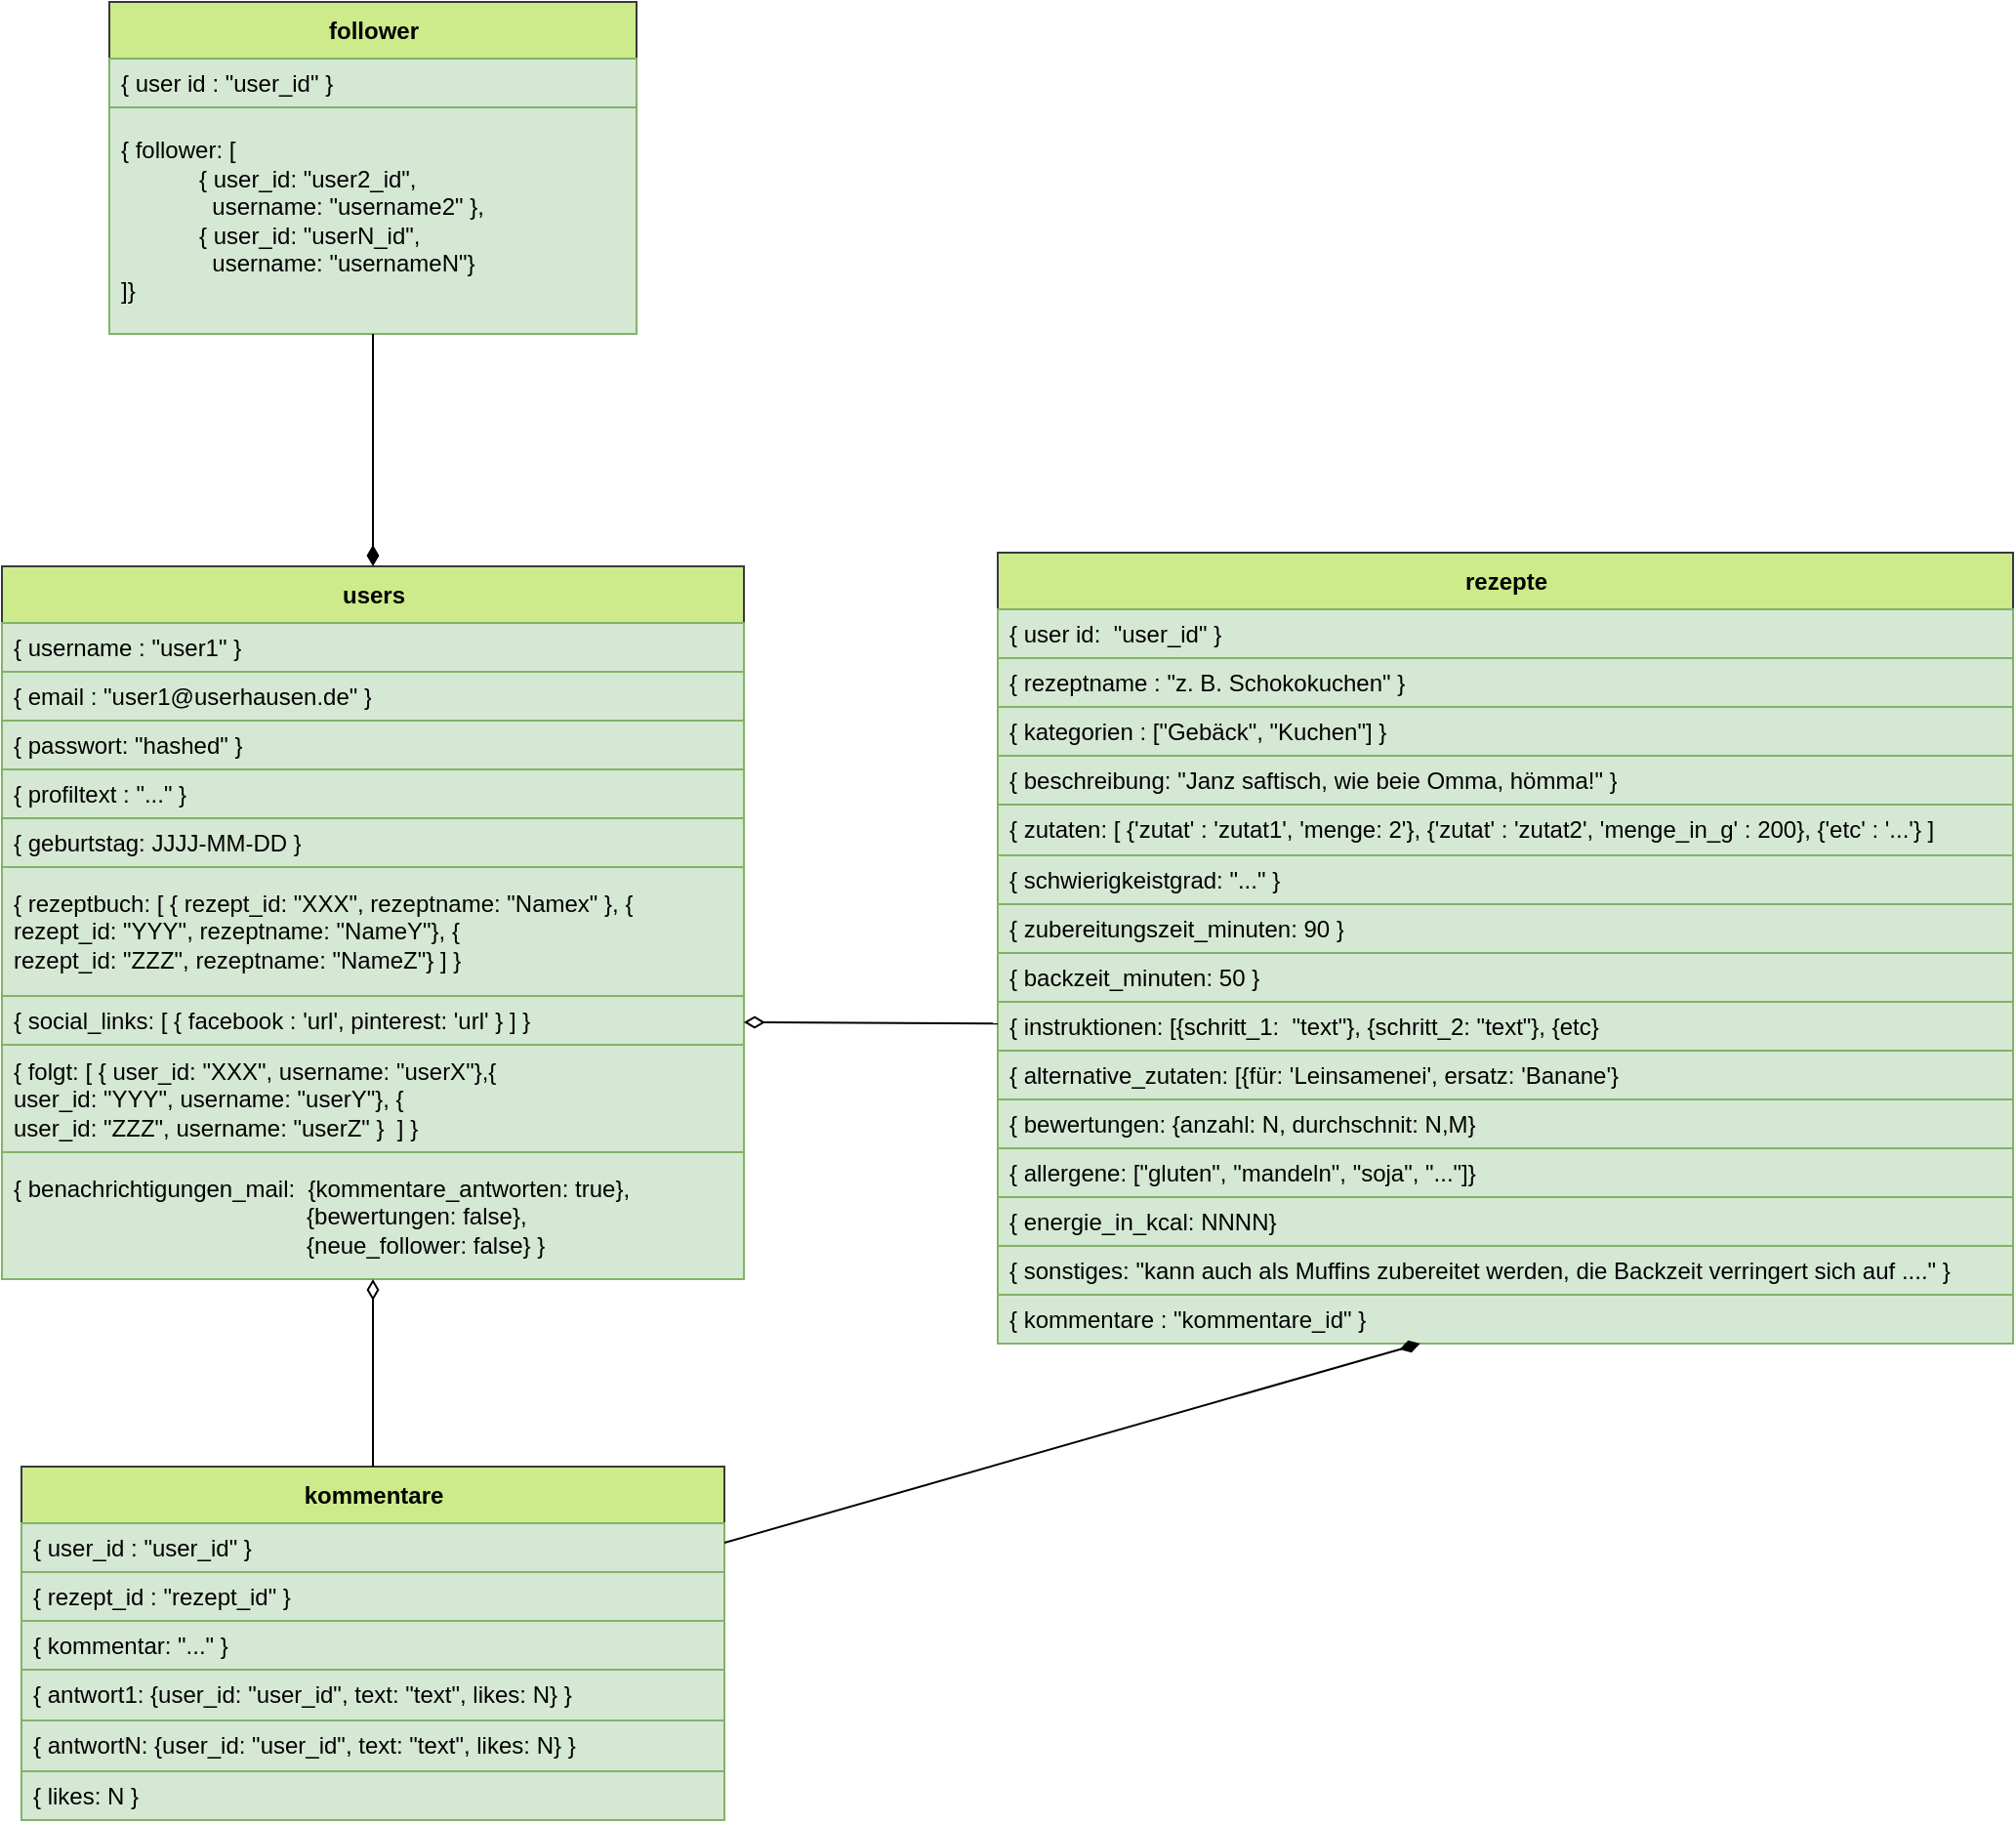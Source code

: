 <mxfile>
    <diagram id="D4_RKNdQsql9P3LpVE2z" name="Seite-1">
        <mxGraphModel dx="1370" dy="1653" grid="1" gridSize="10" guides="1" tooltips="1" connect="1" arrows="1" fold="1" page="1" pageScale="1" pageWidth="827" pageHeight="1169" background="#ffffff" math="0" shadow="0">
            <root>
                <mxCell id="0"/>
                <mxCell id="1" parent="0"/>
                <mxCell id="13" value="users" style="swimlane;fontStyle=1;align=center;verticalAlign=middle;childLayout=stackLayout;horizontal=1;startSize=29;horizontalStack=0;resizeParent=1;resizeParentMax=0;resizeLast=0;collapsible=0;marginBottom=0;html=1;fillColor=#cdeb8b;strokeColor=#36393d;" parent="1" vertex="1">
                    <mxGeometry y="9" width="380" height="365" as="geometry"/>
                </mxCell>
                <mxCell id="33" value="{ username : &quot;user1&quot; }" style="text;html=1;strokeColor=#82b366;fillColor=#d5e8d4;align=left;verticalAlign=middle;spacingLeft=4;spacingRight=4;overflow=hidden;rotatable=0;points=[[0,0.5],[1,0.5]];portConstraint=eastwest;" parent="13" vertex="1">
                    <mxGeometry y="29" width="380" height="25" as="geometry"/>
                </mxCell>
                <mxCell id="84" value="{ email : &quot;user1@userhausen.de&quot; }" style="text;html=1;strokeColor=#82b366;fillColor=#d5e8d4;align=left;verticalAlign=middle;spacingLeft=4;spacingRight=4;overflow=hidden;rotatable=0;points=[[0,0.5],[1,0.5]];portConstraint=eastwest;" parent="13" vertex="1">
                    <mxGeometry y="54" width="380" height="25" as="geometry"/>
                </mxCell>
                <mxCell id="83" value="{ passwort: &quot;hashed&quot; }" style="text;html=1;strokeColor=#82b366;fillColor=#d5e8d4;align=left;verticalAlign=middle;spacingLeft=4;spacingRight=4;overflow=hidden;rotatable=0;points=[[0,0.5],[1,0.5]];portConstraint=eastwest;" parent="13" vertex="1">
                    <mxGeometry y="79" width="380" height="25" as="geometry"/>
                </mxCell>
                <mxCell id="14" value="{ profiltext : &quot;...&quot; }" style="text;html=1;strokeColor=#82b366;fillColor=#d5e8d4;align=left;verticalAlign=middle;spacingLeft=4;spacingRight=4;overflow=hidden;rotatable=0;points=[[0,0.5],[1,0.5]];portConstraint=eastwest;" parent="13" vertex="1">
                    <mxGeometry y="104" width="380" height="25" as="geometry"/>
                </mxCell>
                <mxCell id="47" value="{ geburtstag: JJJJ-MM-DD }" style="text;html=1;strokeColor=#82b366;fillColor=#d5e8d4;align=left;verticalAlign=middle;spacingLeft=4;spacingRight=4;overflow=hidden;rotatable=0;points=[[0,0.5],[1,0.5]];portConstraint=eastwest;" parent="13" vertex="1">
                    <mxGeometry y="129" width="380" height="25" as="geometry"/>
                </mxCell>
                <mxCell id="16" value="{ rezeptbuch: [ { rezept_id: &quot;XXX&quot;, rezeptname: &quot;Namex&quot; }, {&lt;br&gt;rezept_id: &quot;YYY&quot;, rezeptname: &quot;NameY&quot;}, {&lt;br&gt;rezept_id: &quot;ZZZ&quot;, rezeptname: &quot;NameZ&quot;} ] }" style="text;html=1;strokeColor=#82b366;fillColor=#d5e8d4;align=left;verticalAlign=middle;spacingLeft=4;spacingRight=4;overflow=hidden;rotatable=0;points=[[0,0.5],[1,0.5]];portConstraint=eastwest;" parent="13" vertex="1">
                    <mxGeometry y="154" width="380" height="66" as="geometry"/>
                </mxCell>
                <mxCell id="48" value="{ social_links: [ { facebook : 'url', pinterest: 'url' } ] }" style="text;html=1;strokeColor=#82b366;fillColor=#d5e8d4;align=left;verticalAlign=middle;spacingLeft=4;spacingRight=4;overflow=hidden;rotatable=0;points=[[0,0.5],[1,0.5]];portConstraint=eastwest;" parent="13" vertex="1">
                    <mxGeometry y="220" width="380" height="25" as="geometry"/>
                </mxCell>
                <mxCell id="82" value="{ folgt: [ { user_id: &quot;XXX&quot;, username: &quot;userX&quot;},{&lt;br&gt;user_id: &quot;YYY&quot;, username: &quot;userY&quot;}, {&lt;br&gt;user_id: &quot;ZZZ&quot;, username: &quot;userZ&quot; }&amp;nbsp;&amp;nbsp;] }" style="text;html=1;strokeColor=#82b366;fillColor=#d5e8d4;align=left;verticalAlign=middle;spacingLeft=4;spacingRight=4;overflow=hidden;rotatable=0;points=[[0,0.5],[1,0.5]];portConstraint=eastwest;" parent="13" vertex="1">
                    <mxGeometry y="245" width="380" height="55" as="geometry"/>
                </mxCell>
                <mxCell id="85" value="{ benachrichtigungen_mail:&amp;nbsp;&lt;span style=&quot;border-color: var(--border-color);&quot;&gt;&#9;&lt;/span&gt;{kommentare_antworten: true},&lt;br style=&quot;border-color: var(--border-color);&quot;&gt;&lt;span style=&quot;border-color: var(--border-color);&quot;&gt;&#9;&lt;/span&gt;&lt;span style=&quot;border-color: var(--border-color);&quot;&gt;&#9;&lt;/span&gt;&lt;span style=&quot;border-color: var(--border-color);&quot;&gt;&#9;&lt;/span&gt;&lt;span style=&quot;border-color: var(--border-color);&quot;&gt;&#9;&lt;/span&gt;&lt;span style=&quot;border-color: var(--border-color);&quot;&gt;&#9;&lt;span style=&quot;border-color: var(--border-color);&quot;&gt;&#9;&lt;/span&gt;&lt;/span&gt;&lt;span style=&quot;white-space: pre;&quot;&gt;&#9;&lt;/span&gt;&lt;span style=&quot;white-space: pre;&quot;&gt;&#9;&lt;/span&gt;&lt;span style=&quot;white-space: pre;&quot;&gt;&#9;&lt;/span&gt;&lt;span style=&quot;white-space: pre;&quot;&gt;&#9;&lt;/span&gt;&lt;span style=&quot;white-space: pre;&quot;&gt;&#9;&lt;/span&gt;&amp;nbsp; &amp;nbsp; &amp;nbsp;{bewertungen: false},&lt;br style=&quot;border-color: var(--border-color);&quot;&gt;&lt;span style=&quot;border-color: var(--border-color);&quot;&gt;&#9;&lt;/span&gt;&lt;span style=&quot;border-color: var(--border-color);&quot;&gt;&#9;&lt;/span&gt;&lt;span style=&quot;border-color: var(--border-color);&quot;&gt;&#9;&lt;/span&gt;&lt;span style=&quot;border-color: var(--border-color);&quot;&gt;&#9;&lt;/span&gt;&lt;span style=&quot;border-color: var(--border-color);&quot;&gt;&#9;&lt;span style=&quot;border-color: var(--border-color);&quot;&gt;&#9;&lt;/span&gt;&lt;/span&gt;&lt;span style=&quot;white-space: pre;&quot;&gt;&#9;&lt;/span&gt;&lt;span style=&quot;white-space: pre;&quot;&gt;&#9;&lt;/span&gt;&lt;span style=&quot;white-space: pre;&quot;&gt;&#9;&lt;/span&gt;&lt;span style=&quot;white-space: pre;&quot;&gt;&#9;&lt;/span&gt;&lt;span style=&quot;white-space: pre;&quot;&gt;&#9;&lt;/span&gt;&amp;nbsp; &amp;nbsp; &amp;nbsp;{neue_follower: false} }" style="text;html=1;strokeColor=#82b366;fillColor=#d5e8d4;align=left;verticalAlign=middle;spacingLeft=4;spacingRight=4;overflow=hidden;rotatable=0;points=[[0,0.5],[1,0.5]];portConstraint=eastwest;" parent="13" vertex="1">
                    <mxGeometry y="300" width="380" height="65" as="geometry"/>
                </mxCell>
                <mxCell id="17" value="follower" style="swimlane;fontStyle=1;align=center;verticalAlign=middle;childLayout=stackLayout;horizontal=1;startSize=29;horizontalStack=0;resizeParent=1;resizeParentMax=0;resizeLast=0;collapsible=0;marginBottom=0;html=1;fillColor=#cdeb8b;strokeColor=#36393d;" parent="1" vertex="1">
                    <mxGeometry x="55" y="-280" width="270" height="170" as="geometry"/>
                </mxCell>
                <mxCell id="18" value="{ user id : &quot;user_id&quot; }" style="text;html=1;strokeColor=#82b366;fillColor=#d5e8d4;align=left;verticalAlign=middle;spacingLeft=4;spacingRight=4;overflow=hidden;rotatable=0;points=[[0,0.5],[1,0.5]];portConstraint=eastwest;" parent="17" vertex="1">
                    <mxGeometry y="29" width="270" height="25" as="geometry"/>
                </mxCell>
                <mxCell id="19" value="{ follower: [&lt;br&gt;&lt;span style=&quot;&quot;&gt;&#9;&lt;/span&gt;&lt;span style=&quot;&quot;&gt;&#9;&lt;/span&gt;&lt;span style=&quot;&quot;&gt;&#9;&lt;/span&gt;&lt;blockquote style=&quot;margin: 0 0 0 40px; border: none; padding: 0px;&quot;&gt;{ user_id: &quot;user2_id&quot;,&lt;br&gt; &amp;nbsp; username: &quot;username2&quot; },&lt;br&gt;{ user_id: &quot;userN_id&quot;,&lt;br&gt;&amp;nbsp; username: &quot;usernameN&quot;}&lt;/blockquote&gt;]}" style="text;html=1;strokeColor=#82b366;fillColor=#d5e8d4;align=left;verticalAlign=middle;spacingLeft=4;spacingRight=4;overflow=hidden;rotatable=0;points=[[0,0.5],[1,0.5]];portConstraint=eastwest;" parent="17" vertex="1">
                    <mxGeometry y="54" width="270" height="116" as="geometry"/>
                </mxCell>
                <mxCell id="34" value="rezepte" style="swimlane;fontStyle=1;align=center;verticalAlign=middle;childLayout=stackLayout;horizontal=1;startSize=29;horizontalStack=0;resizeParent=1;resizeParentMax=0;resizeLast=0;collapsible=0;marginBottom=0;html=1;fillColor=#cdeb8b;strokeColor=#36393d;" parent="1" vertex="1">
                    <mxGeometry x="510" y="2" width="520" height="405" as="geometry"/>
                </mxCell>
                <mxCell id="35" value="{ user id:&amp;nbsp; &quot;user_id&quot; }" style="text;html=1;strokeColor=#82b366;fillColor=#d5e8d4;align=left;verticalAlign=middle;spacingLeft=4;spacingRight=4;overflow=hidden;rotatable=0;points=[[0,0.5],[1,0.5]];portConstraint=eastwest;" parent="34" vertex="1">
                    <mxGeometry y="29" width="520" height="25" as="geometry"/>
                </mxCell>
                <mxCell id="36" value="{ rezeptname : &quot;z. B. Schokokuchen&quot; }" style="text;html=1;strokeColor=#82b366;fillColor=#d5e8d4;align=left;verticalAlign=middle;spacingLeft=4;spacingRight=4;overflow=hidden;rotatable=0;points=[[0,0.5],[1,0.5]];portConstraint=eastwest;" parent="34" vertex="1">
                    <mxGeometry y="54" width="520" height="25" as="geometry"/>
                </mxCell>
                <mxCell id="50" value="{ kategorien : [&quot;Gebäck&quot;, &quot;Kuchen&quot;] }" style="text;html=1;strokeColor=#82b366;fillColor=#d5e8d4;align=left;verticalAlign=middle;spacingLeft=4;spacingRight=4;overflow=hidden;rotatable=0;points=[[0,0.5],[1,0.5]];portConstraint=eastwest;" parent="34" vertex="1">
                    <mxGeometry y="79" width="520" height="25" as="geometry"/>
                </mxCell>
                <mxCell id="43" value="{ beschreibung: &quot;Janz saftisch, wie beie Omma, hömma!&quot; }" style="text;html=1;strokeColor=#82b366;fillColor=#d5e8d4;align=left;verticalAlign=middle;spacingLeft=4;spacingRight=4;overflow=hidden;rotatable=0;points=[[0,0.5],[1,0.5]];portConstraint=eastwest;" parent="34" vertex="1">
                    <mxGeometry y="104" width="520" height="25" as="geometry"/>
                </mxCell>
                <mxCell id="37" value="{ zutaten: [ {'zutat' : 'zutat1', 'menge: 2'}, {'zutat' : 'zutat2', 'menge_in_g' : 200}, {'etc' : '...'} ]" style="text;html=1;strokeColor=#82b366;fillColor=#d5e8d4;align=left;verticalAlign=middle;spacingLeft=4;spacingRight=4;overflow=hidden;rotatable=0;points=[[0,0.5],[1,0.5]];portConstraint=eastwest;" parent="34" vertex="1">
                    <mxGeometry y="129" width="520" height="26" as="geometry"/>
                </mxCell>
                <mxCell id="49" value="{ schwierigkeistgrad: &quot;...&quot; }" style="text;html=1;strokeColor=#82b366;fillColor=#d5e8d4;align=left;verticalAlign=middle;spacingLeft=4;spacingRight=4;overflow=hidden;rotatable=0;points=[[0,0.5],[1,0.5]];portConstraint=eastwest;" parent="34" vertex="1">
                    <mxGeometry y="155" width="520" height="25" as="geometry"/>
                </mxCell>
                <mxCell id="38" value="{ zubereitungszeit_minuten: 90 }" style="text;html=1;strokeColor=#82b366;fillColor=#d5e8d4;align=left;verticalAlign=middle;spacingLeft=4;spacingRight=4;overflow=hidden;rotatable=0;points=[[0,0.5],[1,0.5]];portConstraint=eastwest;" parent="34" vertex="1">
                    <mxGeometry y="180" width="520" height="25" as="geometry"/>
                </mxCell>
                <mxCell id="45" value="{ backzeit_minuten: 50 }" style="text;html=1;strokeColor=#82b366;fillColor=#d5e8d4;align=left;verticalAlign=middle;spacingLeft=4;spacingRight=4;overflow=hidden;rotatable=0;points=[[0,0.5],[1,0.5]];portConstraint=eastwest;" parent="34" vertex="1">
                    <mxGeometry y="205" width="520" height="25" as="geometry"/>
                </mxCell>
                <mxCell id="39" value="{ instruktionen: [{schritt_1:&amp;nbsp; &quot;text&quot;}, {schritt_2: &quot;text&quot;}, {etc}" style="text;html=1;strokeColor=#82b366;fillColor=#d5e8d4;align=left;verticalAlign=middle;spacingLeft=4;spacingRight=4;overflow=hidden;rotatable=0;points=[[0,0.5],[1,0.5]];portConstraint=eastwest;" parent="34" vertex="1">
                    <mxGeometry y="230" width="520" height="25" as="geometry"/>
                </mxCell>
                <mxCell id="44" value="{ alternative_zutaten: [{für: 'Leinsamenei', ersatz: 'Banane'}" style="text;html=1;strokeColor=#82b366;fillColor=#d5e8d4;align=left;verticalAlign=middle;spacingLeft=4;spacingRight=4;overflow=hidden;rotatable=0;points=[[0,0.5],[1,0.5]];portConstraint=eastwest;" parent="34" vertex="1">
                    <mxGeometry y="255" width="520" height="25" as="geometry"/>
                </mxCell>
                <mxCell id="40" value="{ bewertungen: {anzahl: N, durchschnit: N,M}" style="text;html=1;strokeColor=#82b366;fillColor=#d5e8d4;align=left;verticalAlign=middle;spacingLeft=4;spacingRight=4;overflow=hidden;rotatable=0;points=[[0,0.5],[1,0.5]];portConstraint=eastwest;" parent="34" vertex="1">
                    <mxGeometry y="280" width="520" height="25" as="geometry"/>
                </mxCell>
                <mxCell id="41" value="{ allergene: [&quot;gluten&quot;, &quot;mandeln&quot;, &quot;soja&quot;, &quot;...&quot;]}" style="text;html=1;strokeColor=#82b366;fillColor=#d5e8d4;align=left;verticalAlign=middle;spacingLeft=4;spacingRight=4;overflow=hidden;rotatable=0;points=[[0,0.5],[1,0.5]];portConstraint=eastwest;" parent="34" vertex="1">
                    <mxGeometry y="305" width="520" height="25" as="geometry"/>
                </mxCell>
                <mxCell id="42" value="{ energie_in_kcal: NNNN}" style="text;html=1;strokeColor=#82b366;fillColor=#d5e8d4;align=left;verticalAlign=middle;spacingLeft=4;spacingRight=4;overflow=hidden;rotatable=0;points=[[0,0.5],[1,0.5]];portConstraint=eastwest;" parent="34" vertex="1">
                    <mxGeometry y="330" width="520" height="25" as="geometry"/>
                </mxCell>
                <mxCell id="46" value="{ sonstiges: &quot;kann auch als Muffins zubereitet werden, die Backzeit verringert sich auf ....&quot; }" style="text;html=1;strokeColor=#82b366;fillColor=#d5e8d4;align=left;verticalAlign=middle;spacingLeft=4;spacingRight=4;overflow=hidden;rotatable=0;points=[[0,0.5],[1,0.5]];portConstraint=eastwest;" parent="34" vertex="1">
                    <mxGeometry y="355" width="520" height="25" as="geometry"/>
                </mxCell>
                <mxCell id="51" value="{ kommentare : &quot;kommentare_id&quot; }" style="text;html=1;strokeColor=#82b366;fillColor=#d5e8d4;align=left;verticalAlign=middle;spacingLeft=4;spacingRight=4;overflow=hidden;rotatable=0;points=[[0,0.5],[1,0.5]];portConstraint=eastwest;" parent="34" vertex="1">
                    <mxGeometry y="380" width="520" height="25" as="geometry"/>
                </mxCell>
                <mxCell id="52" value="kommentare" style="swimlane;fontStyle=1;align=center;verticalAlign=middle;childLayout=stackLayout;horizontal=1;startSize=29;horizontalStack=0;resizeParent=1;resizeParentMax=0;resizeLast=0;collapsible=0;marginBottom=0;html=1;fillColor=#cdeb8b;strokeColor=#36393d;" parent="1" vertex="1">
                    <mxGeometry x="10" y="470" width="360" height="181" as="geometry"/>
                </mxCell>
                <mxCell id="53" value="{ user_id : &quot;user_id&quot; }" style="text;html=1;strokeColor=#82b366;fillColor=#d5e8d4;align=left;verticalAlign=middle;spacingLeft=4;spacingRight=4;overflow=hidden;rotatable=0;points=[[0,0.5],[1,0.5]];portConstraint=eastwest;" parent="52" vertex="1">
                    <mxGeometry y="29" width="360" height="25" as="geometry"/>
                </mxCell>
                <mxCell id="54" value="{ rezept_id : &quot;rezept_id&quot; }" style="text;html=1;strokeColor=#82b366;fillColor=#d5e8d4;align=left;verticalAlign=middle;spacingLeft=4;spacingRight=4;overflow=hidden;rotatable=0;points=[[0,0.5],[1,0.5]];portConstraint=eastwest;" parent="52" vertex="1">
                    <mxGeometry y="54" width="360" height="25" as="geometry"/>
                </mxCell>
                <mxCell id="55" value="{ kommentar: &quot;...&quot; }" style="text;html=1;strokeColor=#82b366;fillColor=#d5e8d4;align=left;verticalAlign=middle;spacingLeft=4;spacingRight=4;overflow=hidden;rotatable=0;points=[[0,0.5],[1,0.5]];portConstraint=eastwest;" parent="52" vertex="1">
                    <mxGeometry y="79" width="360" height="25" as="geometry"/>
                </mxCell>
                <mxCell id="56" value="{ antwort1: {user_id: &quot;user_id&quot;, text: &quot;text&quot;, likes: N} }" style="text;html=1;strokeColor=#82b366;fillColor=#d5e8d4;align=left;verticalAlign=middle;spacingLeft=4;spacingRight=4;overflow=hidden;rotatable=0;points=[[0,0.5],[1,0.5]];portConstraint=eastwest;" parent="52" vertex="1">
                    <mxGeometry y="104" width="360" height="26" as="geometry"/>
                </mxCell>
                <mxCell id="60" value="{ antwortN: {user_id: &quot;user_id&quot;, text: &quot;text&quot;, likes: N} }" style="text;html=1;strokeColor=#82b366;fillColor=#d5e8d4;align=left;verticalAlign=middle;spacingLeft=4;spacingRight=4;overflow=hidden;rotatable=0;points=[[0,0.5],[1,0.5]];portConstraint=eastwest;" parent="52" vertex="1">
                    <mxGeometry y="130" width="360" height="26" as="geometry"/>
                </mxCell>
                <mxCell id="57" value="{ likes: N }" style="text;html=1;strokeColor=#82b366;fillColor=#d5e8d4;align=left;verticalAlign=middle;spacingLeft=4;spacingRight=4;overflow=hidden;rotatable=0;points=[[0,0.5],[1,0.5]];portConstraint=eastwest;" parent="52" vertex="1">
                    <mxGeometry y="156" width="360" height="25" as="geometry"/>
                </mxCell>
                <mxCell id="63" value="" style="endArrow=none;startArrow=diamondThin;endFill=0;startFill=0;html=1;verticalAlign=bottom;labelBackgroundColor=none;strokeWidth=1;startSize=8;endSize=8;" parent="1" source="48" target="39" edge="1">
                    <mxGeometry width="160" relative="1" as="geometry">
                        <mxPoint x="420" as="sourcePoint"/>
                        <mxPoint x="550" y="100" as="targetPoint"/>
                    </mxGeometry>
                </mxCell>
                <mxCell id="64" value="" style="endArrow=none;startArrow=diamondThin;endFill=0;startFill=0;html=1;verticalAlign=bottom;labelBackgroundColor=none;strokeWidth=1;startSize=8;endSize=8;" parent="1" source="85" target="52" edge="1">
                    <mxGeometry width="160" relative="1" as="geometry">
                        <mxPoint x="190" y="370" as="sourcePoint"/>
                        <mxPoint x="650" y="480" as="targetPoint"/>
                    </mxGeometry>
                </mxCell>
                <mxCell id="66" value="" style="endArrow=none;startArrow=diamondThin;endFill=0;startFill=1;html=1;verticalAlign=bottom;labelBackgroundColor=none;strokeWidth=1;startSize=8;endSize=8;" parent="1" source="13" target="19" edge="1">
                    <mxGeometry width="160" relative="1" as="geometry">
                        <mxPoint x="490" as="sourcePoint"/>
                        <mxPoint x="650" as="targetPoint"/>
                    </mxGeometry>
                </mxCell>
                <mxCell id="81" value="" style="endArrow=none;startArrow=diamondThin;endFill=0;startFill=1;html=1;verticalAlign=bottom;labelBackgroundColor=none;strokeWidth=1;startSize=8;endSize=8;" parent="1" source="51" target="52" edge="1">
                    <mxGeometry width="160" relative="1" as="geometry">
                        <mxPoint x="140" y="250" as="sourcePoint"/>
                        <mxPoint x="300" y="250" as="targetPoint"/>
                    </mxGeometry>
                </mxCell>
            </root>
        </mxGraphModel>
    </diagram>
</mxfile>